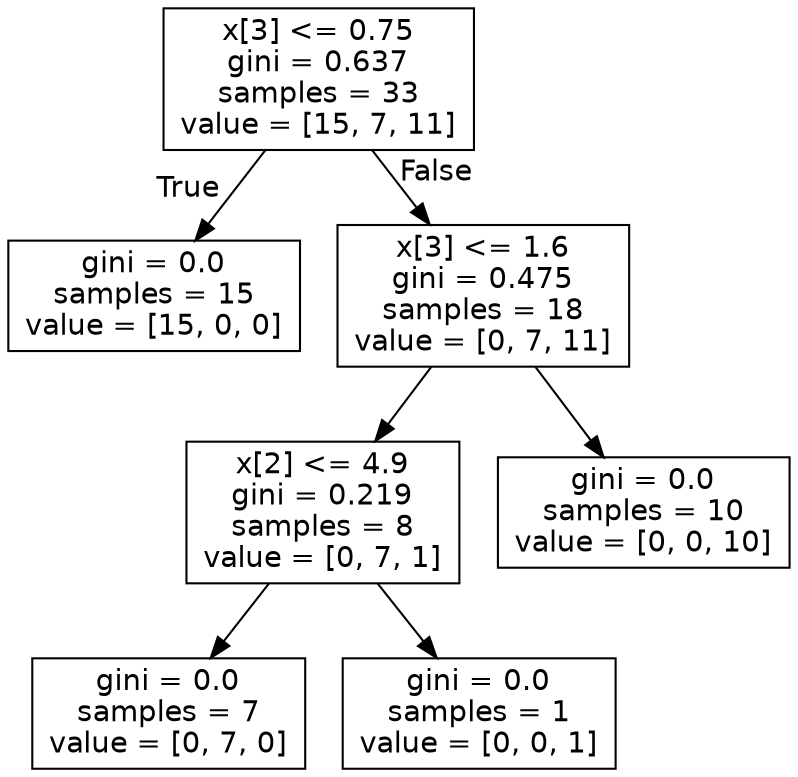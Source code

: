 digraph Tree {
node [shape=box, fontname="helvetica"] ;
edge [fontname="helvetica"] ;
0 [label="x[3] <= 0.75\ngini = 0.637\nsamples = 33\nvalue = [15, 7, 11]"] ;
1 [label="gini = 0.0\nsamples = 15\nvalue = [15, 0, 0]"] ;
0 -> 1 [labeldistance=2.5, labelangle=45, headlabel="True"] ;
2 [label="x[3] <= 1.6\ngini = 0.475\nsamples = 18\nvalue = [0, 7, 11]"] ;
0 -> 2 [labeldistance=2.5, labelangle=-45, headlabel="False"] ;
3 [label="x[2] <= 4.9\ngini = 0.219\nsamples = 8\nvalue = [0, 7, 1]"] ;
2 -> 3 ;
4 [label="gini = 0.0\nsamples = 7\nvalue = [0, 7, 0]"] ;
3 -> 4 ;
5 [label="gini = 0.0\nsamples = 1\nvalue = [0, 0, 1]"] ;
3 -> 5 ;
6 [label="gini = 0.0\nsamples = 10\nvalue = [0, 0, 10]"] ;
2 -> 6 ;
}